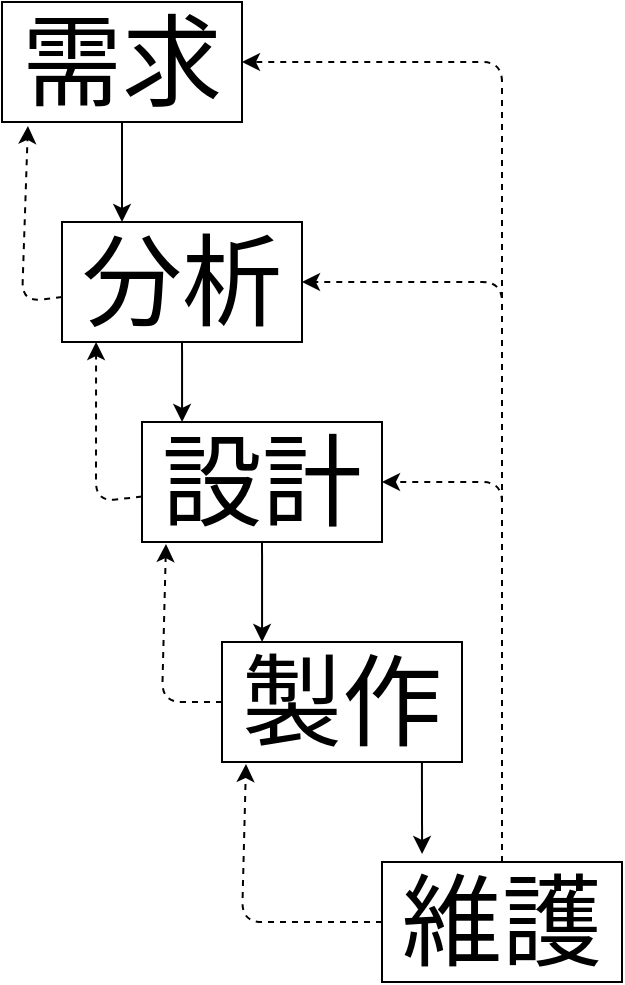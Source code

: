 <mxfile>
    <diagram id="A1uPkGeHr0pKKS4pHd_W" name="第1頁">
        <mxGraphModel dx="1130" dy="531" grid="1" gridSize="10" guides="1" tooltips="1" connect="1" arrows="1" fold="1" page="1" pageScale="1" pageWidth="827" pageHeight="1169" math="0" shadow="0">
            <root>
                <mxCell id="0"/>
                <mxCell id="1" parent="0"/>
                <mxCell id="5" style="edgeStyle=none;html=1;strokeColor=none;" parent="1" source="2" edge="1">
                    <mxGeometry relative="1" as="geometry">
                        <mxPoint x="440" y="50" as="targetPoint"/>
                    </mxGeometry>
                </mxCell>
                <mxCell id="6" style="edgeStyle=none;html=1;strokeColor=none;" parent="1" source="2" edge="1">
                    <mxGeometry relative="1" as="geometry">
                        <mxPoint x="430" y="50" as="targetPoint"/>
                    </mxGeometry>
                </mxCell>
                <mxCell id="12" style="edgeStyle=none;html=1;entryX=0.25;entryY=0;entryDx=0;entryDy=0;strokeColor=default;" parent="1" source="2" target="8" edge="1">
                    <mxGeometry relative="1" as="geometry"/>
                </mxCell>
                <mxCell id="2" value="&lt;font style=&quot;font-size: 50px;&quot;&gt;需求&lt;/font&gt;" style="rounded=0;whiteSpace=wrap;html=1;" parent="1" vertex="1">
                    <mxGeometry x="210" y="20" width="120" height="60" as="geometry"/>
                </mxCell>
                <mxCell id="13" style="edgeStyle=none;html=1;entryX=0.167;entryY=0;entryDx=0;entryDy=0;entryPerimeter=0;strokeColor=default;" parent="1" source="8" target="9" edge="1">
                    <mxGeometry relative="1" as="geometry"/>
                </mxCell>
                <mxCell id="22" style="edgeStyle=none;html=1;dashed=1;strokeColor=default;entryX=0.108;entryY=1.033;entryDx=0;entryDy=0;entryPerimeter=0;" parent="1" source="8" target="2" edge="1">
                    <mxGeometry relative="1" as="geometry">
                        <mxPoint x="150" y="160" as="targetPoint"/>
                        <Array as="points">
                            <mxPoint x="220" y="170"/>
                        </Array>
                    </mxGeometry>
                </mxCell>
                <mxCell id="8" value="&lt;font style=&quot;font-size: 50px;&quot;&gt;分析&lt;/font&gt;" style="rounded=0;whiteSpace=wrap;html=1;" parent="1" vertex="1">
                    <mxGeometry x="240" y="130" width="120" height="60" as="geometry"/>
                </mxCell>
                <mxCell id="14" style="edgeStyle=none;html=1;entryX=0.167;entryY=0;entryDx=0;entryDy=0;entryPerimeter=0;strokeColor=default;" parent="1" source="9" target="10" edge="1">
                    <mxGeometry relative="1" as="geometry"/>
                </mxCell>
                <mxCell id="21" style="edgeStyle=none;html=1;dashed=1;strokeColor=default;entryX=0.142;entryY=1;entryDx=0;entryDy=0;entryPerimeter=0;" parent="1" source="9" target="8" edge="1">
                    <mxGeometry relative="1" as="geometry">
                        <mxPoint x="190" y="260" as="targetPoint"/>
                        <Array as="points">
                            <mxPoint x="257" y="270"/>
                        </Array>
                    </mxGeometry>
                </mxCell>
                <mxCell id="9" value="&lt;font style=&quot;font-size: 50px;&quot;&gt;設計&lt;/font&gt;" style="rounded=0;whiteSpace=wrap;html=1;" parent="1" vertex="1">
                    <mxGeometry x="280" y="230" width="120" height="60" as="geometry"/>
                </mxCell>
                <mxCell id="20" style="edgeStyle=none;html=1;dashed=1;strokeColor=default;entryX=0.1;entryY=1.017;entryDx=0;entryDy=0;entryPerimeter=0;" parent="1" source="10" target="9" edge="1">
                    <mxGeometry relative="1" as="geometry">
                        <mxPoint x="220" y="370" as="targetPoint"/>
                        <Array as="points">
                            <mxPoint x="290" y="370"/>
                        </Array>
                    </mxGeometry>
                </mxCell>
                <mxCell id="32" style="edgeStyle=none;html=1;exitX=0.833;exitY=1;exitDx=0;exitDy=0;exitPerimeter=0;entryX=0.167;entryY=-0.067;entryDx=0;entryDy=0;entryPerimeter=0;" edge="1" parent="1" source="10" target="11">
                    <mxGeometry relative="1" as="geometry"/>
                </mxCell>
                <mxCell id="10" value="&lt;font style=&quot;font-size: 50px;&quot;&gt;製作&lt;/font&gt;" style="rounded=0;whiteSpace=wrap;html=1;" parent="1" vertex="1">
                    <mxGeometry x="320" y="340" width="120" height="60" as="geometry"/>
                </mxCell>
                <mxCell id="19" style="edgeStyle=none;html=1;strokeColor=default;entryX=0.1;entryY=1.017;entryDx=0;entryDy=0;entryPerimeter=0;dashed=1;" parent="1" source="11" target="10" edge="1">
                    <mxGeometry relative="1" as="geometry">
                        <mxPoint x="280" y="480" as="targetPoint"/>
                        <Array as="points">
                            <mxPoint x="330" y="480"/>
                        </Array>
                    </mxGeometry>
                </mxCell>
                <mxCell id="24" style="edgeStyle=none;html=1;dashed=1;strokeColor=default;entryX=1;entryY=0.5;entryDx=0;entryDy=0;" parent="1" source="11" target="9" edge="1">
                    <mxGeometry relative="1" as="geometry">
                        <mxPoint x="460" y="250" as="targetPoint"/>
                        <Array as="points">
                            <mxPoint x="460" y="260"/>
                        </Array>
                    </mxGeometry>
                </mxCell>
                <mxCell id="29" style="edgeStyle=none;html=1;dashed=1;strokeColor=default;entryX=1;entryY=0.5;entryDx=0;entryDy=0;" parent="1" source="11" target="8" edge="1">
                    <mxGeometry relative="1" as="geometry">
                        <mxPoint x="460" y="150" as="targetPoint"/>
                        <Array as="points">
                            <mxPoint x="460" y="160"/>
                        </Array>
                    </mxGeometry>
                </mxCell>
                <mxCell id="30" style="edgeStyle=none;html=1;dashed=1;strokeColor=default;entryX=1;entryY=0.5;entryDx=0;entryDy=0;" parent="1" source="11" target="2" edge="1">
                    <mxGeometry relative="1" as="geometry">
                        <mxPoint x="460" y="50" as="targetPoint"/>
                        <Array as="points">
                            <mxPoint x="460" y="50"/>
                        </Array>
                    </mxGeometry>
                </mxCell>
                <mxCell id="11" value="&lt;font style=&quot;font-size: 50px;&quot;&gt;維護&lt;/font&gt;" style="rounded=0;whiteSpace=wrap;html=1;" parent="1" vertex="1">
                    <mxGeometry x="400" y="450" width="120" height="60" as="geometry"/>
                </mxCell>
            </root>
        </mxGraphModel>
    </diagram>
</mxfile>